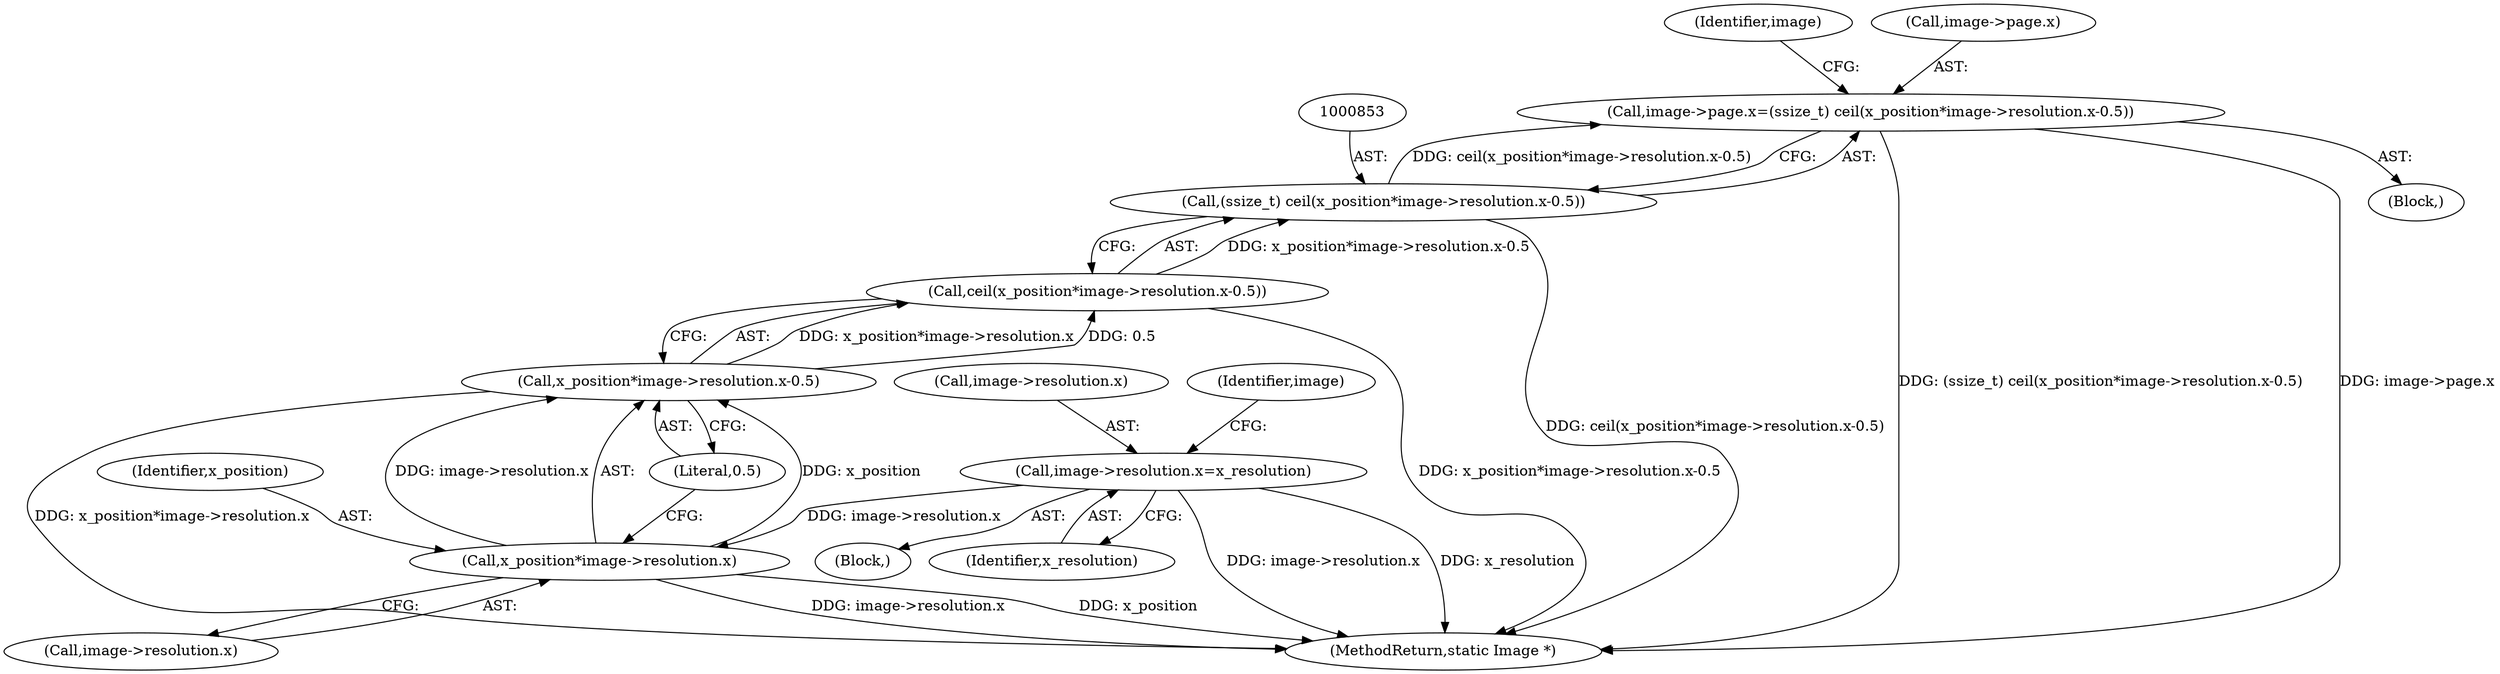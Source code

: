 digraph "0_ImageMagick_6e48aa92ff4e6e95424300ecd52a9ea453c19c60@pointer" {
"1000846" [label="(Call,image->page.x=(ssize_t) ceil(x_position*image->resolution.x-0.5))"];
"1000852" [label="(Call,(ssize_t) ceil(x_position*image->resolution.x-0.5))"];
"1000854" [label="(Call,ceil(x_position*image->resolution.x-0.5))"];
"1000855" [label="(Call,x_position*image->resolution.x-0.5)"];
"1000856" [label="(Call,x_position*image->resolution.x)"];
"1000788" [label="(Call,image->resolution.x=x_resolution)"];
"1000846" [label="(Call,image->page.x=(ssize_t) ceil(x_position*image->resolution.x-0.5))"];
"1000789" [label="(Call,image->resolution.x)"];
"1000788" [label="(Call,image->resolution.x=x_resolution)"];
"1000857" [label="(Identifier,x_position)"];
"1000867" [label="(Identifier,image)"];
"1000845" [label="(Block,)"];
"1003487" [label="(MethodReturn,static Image *)"];
"1000847" [label="(Call,image->page.x)"];
"1000787" [label="(Block,)"];
"1000856" [label="(Call,x_position*image->resolution.x)"];
"1000852" [label="(Call,(ssize_t) ceil(x_position*image->resolution.x-0.5))"];
"1000858" [label="(Call,image->resolution.x)"];
"1000855" [label="(Call,x_position*image->resolution.x-0.5)"];
"1000798" [label="(Identifier,image)"];
"1000794" [label="(Identifier,x_resolution)"];
"1000854" [label="(Call,ceil(x_position*image->resolution.x-0.5))"];
"1000863" [label="(Literal,0.5)"];
"1000846" -> "1000845"  [label="AST: "];
"1000846" -> "1000852"  [label="CFG: "];
"1000847" -> "1000846"  [label="AST: "];
"1000852" -> "1000846"  [label="AST: "];
"1000867" -> "1000846"  [label="CFG: "];
"1000846" -> "1003487"  [label="DDG: (ssize_t) ceil(x_position*image->resolution.x-0.5)"];
"1000846" -> "1003487"  [label="DDG: image->page.x"];
"1000852" -> "1000846"  [label="DDG: ceil(x_position*image->resolution.x-0.5)"];
"1000852" -> "1000854"  [label="CFG: "];
"1000853" -> "1000852"  [label="AST: "];
"1000854" -> "1000852"  [label="AST: "];
"1000852" -> "1003487"  [label="DDG: ceil(x_position*image->resolution.x-0.5)"];
"1000854" -> "1000852"  [label="DDG: x_position*image->resolution.x-0.5"];
"1000854" -> "1000855"  [label="CFG: "];
"1000855" -> "1000854"  [label="AST: "];
"1000854" -> "1003487"  [label="DDG: x_position*image->resolution.x-0.5"];
"1000855" -> "1000854"  [label="DDG: x_position*image->resolution.x"];
"1000855" -> "1000854"  [label="DDG: 0.5"];
"1000855" -> "1000863"  [label="CFG: "];
"1000856" -> "1000855"  [label="AST: "];
"1000863" -> "1000855"  [label="AST: "];
"1000855" -> "1003487"  [label="DDG: x_position*image->resolution.x"];
"1000856" -> "1000855"  [label="DDG: x_position"];
"1000856" -> "1000855"  [label="DDG: image->resolution.x"];
"1000856" -> "1000858"  [label="CFG: "];
"1000857" -> "1000856"  [label="AST: "];
"1000858" -> "1000856"  [label="AST: "];
"1000863" -> "1000856"  [label="CFG: "];
"1000856" -> "1003487"  [label="DDG: image->resolution.x"];
"1000856" -> "1003487"  [label="DDG: x_position"];
"1000788" -> "1000856"  [label="DDG: image->resolution.x"];
"1000788" -> "1000787"  [label="AST: "];
"1000788" -> "1000794"  [label="CFG: "];
"1000789" -> "1000788"  [label="AST: "];
"1000794" -> "1000788"  [label="AST: "];
"1000798" -> "1000788"  [label="CFG: "];
"1000788" -> "1003487"  [label="DDG: image->resolution.x"];
"1000788" -> "1003487"  [label="DDG: x_resolution"];
}
